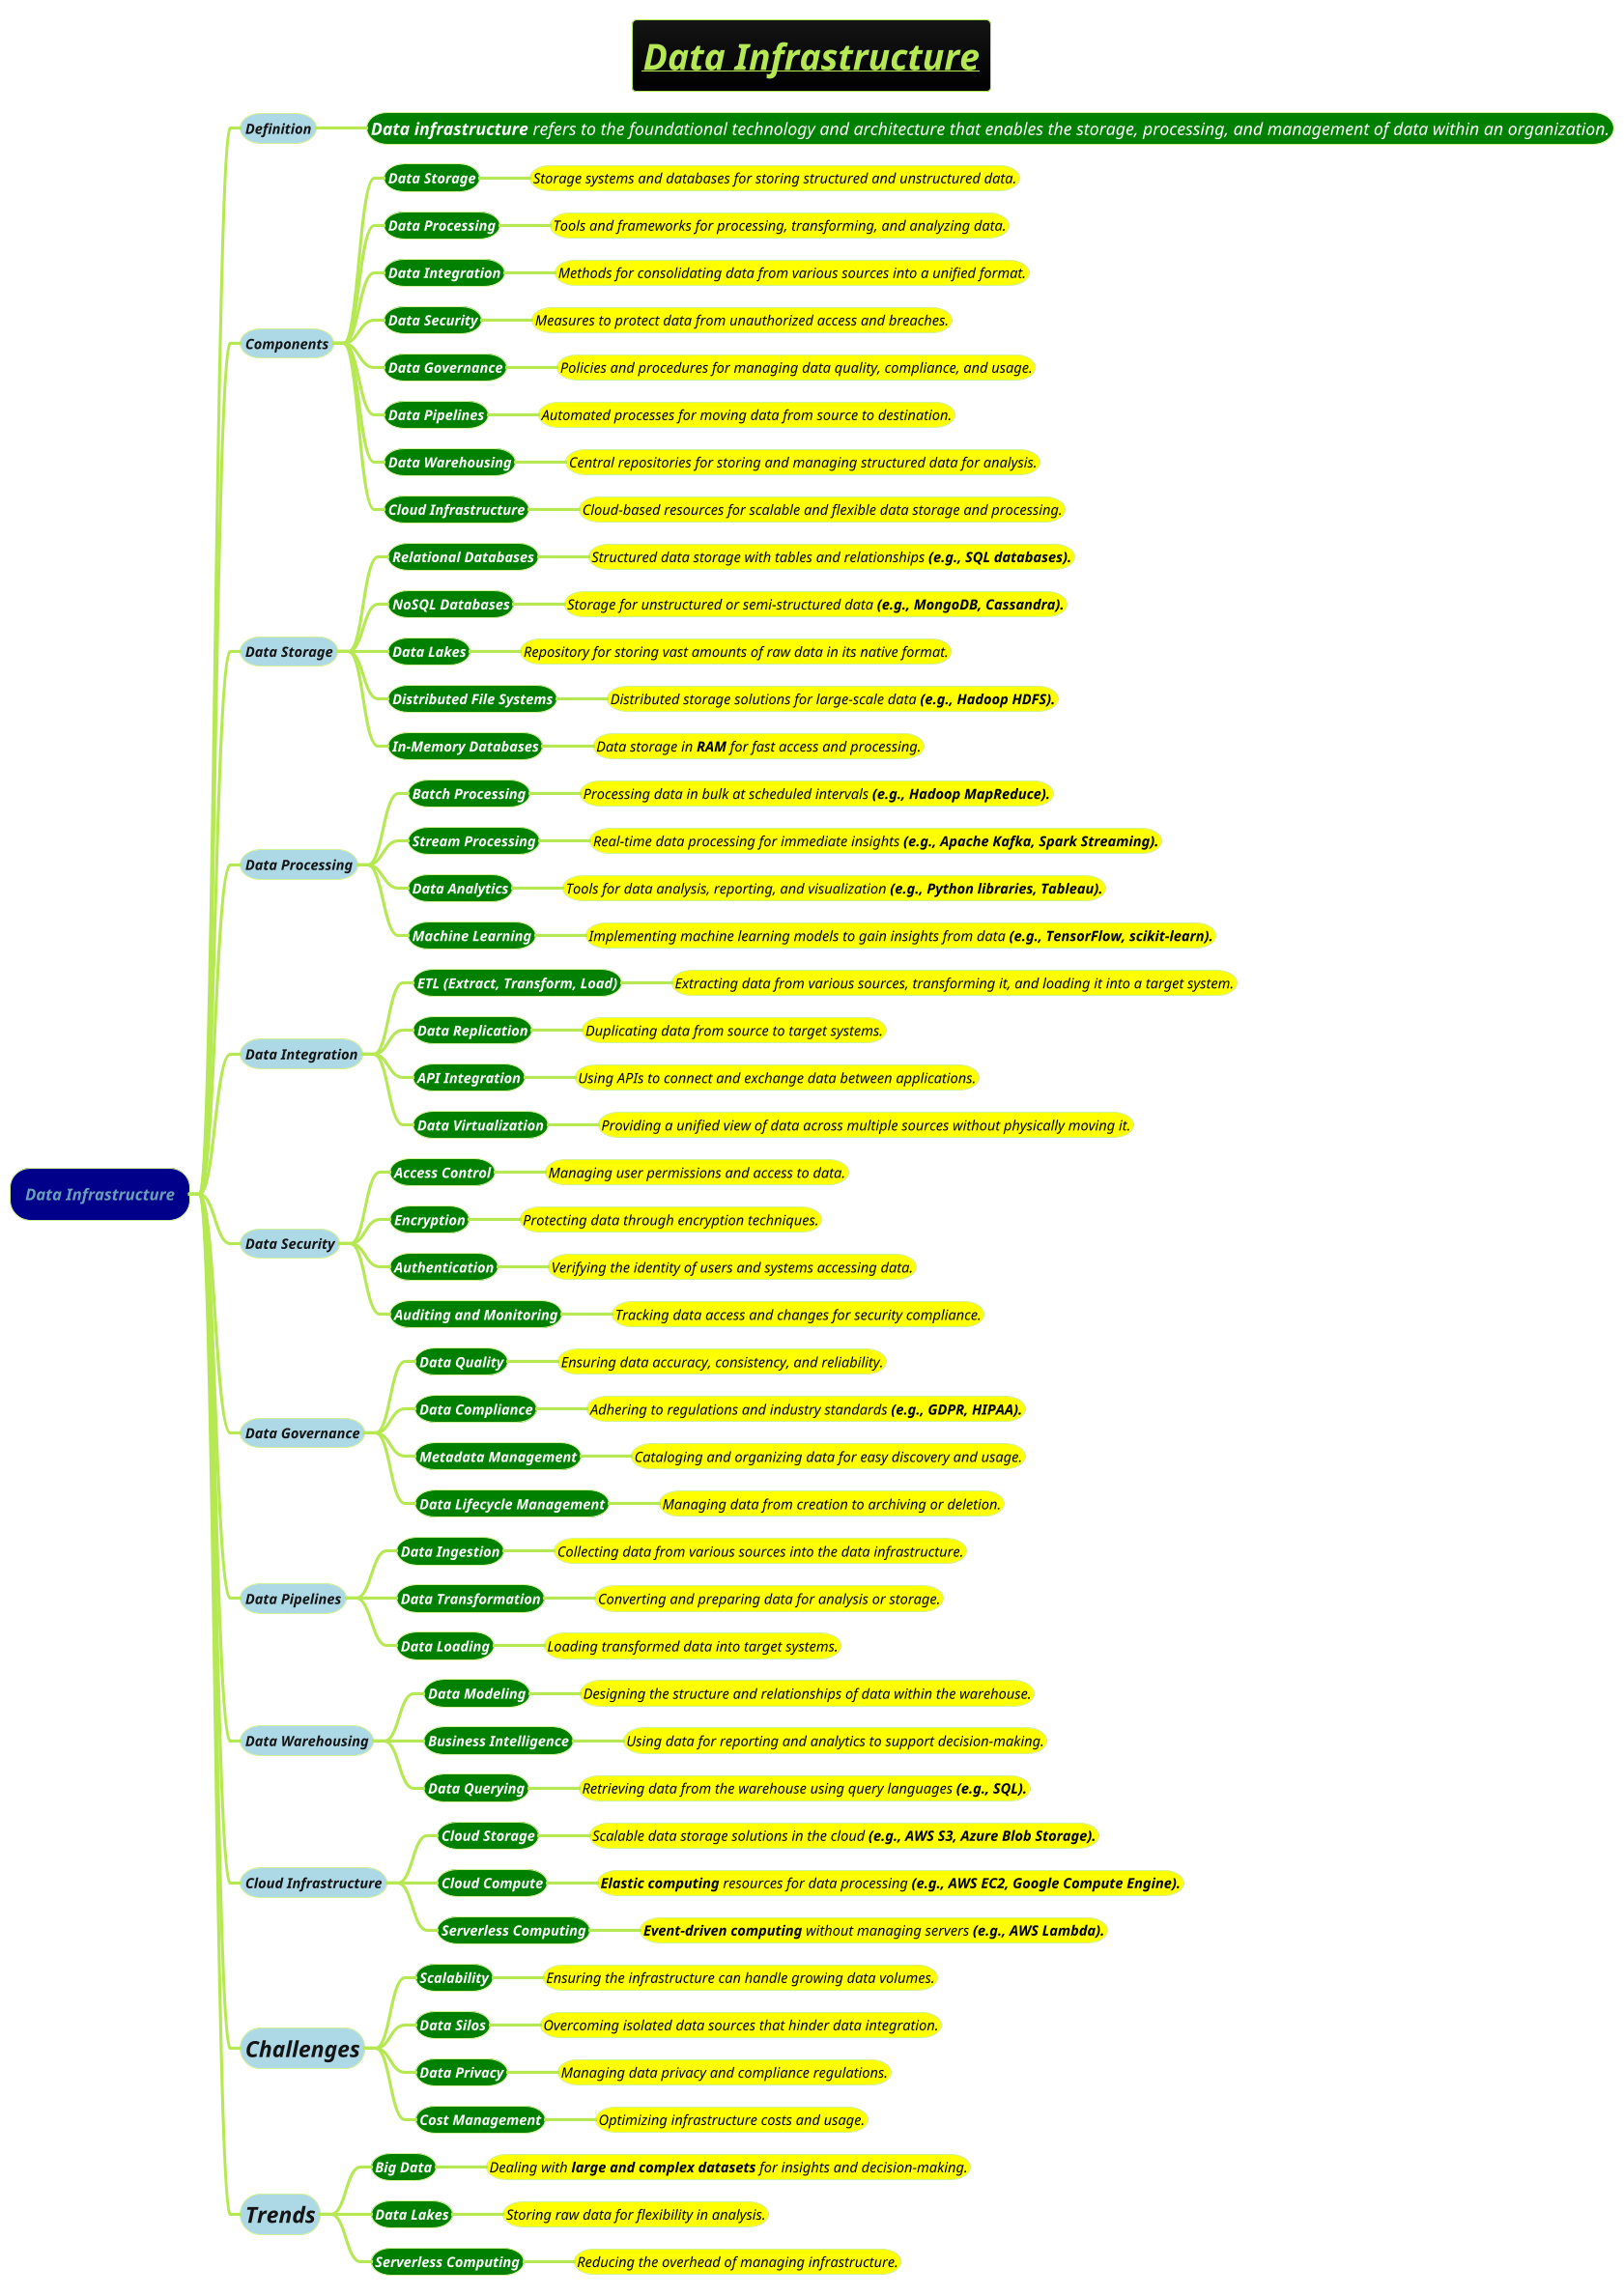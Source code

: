@startmindmap
title =<i><u><b>Data Infrastructure
!theme hacker



*[#darkblue] <i>Data Infrastructure
**[#lightblue] <i><size:14>Definition
***[#green] <i><size:17><color #white>**Data infrastructure** refers to the foundational technology and architecture that enables the storage, processing, and management of data within an organization.

**[#lightblue] <i><size:14>Components
***[#green] <i><size:14><color #white><b>Data Storage
****[#yellow] <i><size:14><color #black>Storage systems and databases for storing structured and unstructured data.
***[#green] <i><size:14><color #white><b>Data Processing
****[#yellow] <i><size:14><color #black>Tools and frameworks for processing, transforming, and analyzing data.
***[#green] <i><size:14><color #white><b>Data Integration
****[#yellow] <i><size:14><color #black>Methods for consolidating data from various sources into a unified format.
***[#green] <i><size:14><color #white><b>Data Security
****[#yellow] <i><size:14><color #black>Measures to protect data from unauthorized access and breaches.
***[#green] <i><size:14><color #white><b>Data Governance
****[#yellow] <i><size:14><color #black>Policies and procedures for managing data quality, compliance, and usage.
***[#green] <i><size:14><color #white><b>Data Pipelines
****[#yellow] <i><size:14><color #black>Automated processes for moving data from source to destination.
***[#green] <i><size:14><color #white><b>Data Warehousing
****[#yellow] <i><size:14><color #black>Central repositories for storing and managing structured data for analysis.
***[#green] <i><size:14><color #white><b>Cloud Infrastructure
****[#yellow] <i><size:14><color #black>Cloud-based resources for scalable and flexible data storage and processing.

**[#lightblue] <i><size:14>Data Storage
***[#green] <i><size:14><color #white><b>Relational Databases
****[#yellow] <i><size:14><color #black>Structured data storage with tables and relationships <b>(e.g., SQL databases).
***[#green] <i><size:14><color #white><b>NoSQL Databases
****[#yellow] <i><size:14><color #black>Storage for unstructured or semi-structured data <b>(e.g., MongoDB, Cassandra).
***[#green] <i><size:14><color #white><b>Data Lakes
****[#yellow] <i><size:14><color #black>Repository for storing vast amounts of raw data in its native format.
***[#green] <i><size:14><color #white><b>Distributed File Systems
****[#yellow] <i><size:14><color #black>Distributed storage solutions for large-scale data <b>(e.g., Hadoop HDFS).
***[#green] <i><size:14><color #white><b>In-Memory Databases
****[#yellow] <i><size:14><color #black>Data storage in **RAM** for fast access and processing.

**[#lightblue] <i><size:14>Data Processing
***[#green] <i><size:14><color #white><b>Batch Processing
****[#yellow] <i><size:14><color #black>Processing data in bulk at scheduled intervals <b>(e.g., Hadoop MapReduce).
***[#green] <i><size:14><color #white><b>Stream Processing
****[#yellow] <i><size:14><color #black>Real-time data processing for immediate insights <b>(e.g., Apache Kafka, Spark Streaming).
***[#green] <i><size:14><color #white><b>Data Analytics
****[#yellow] <i><size:14><color #black>Tools for data analysis, reporting, and visualization <b>(e.g., Python libraries, Tableau).
***[#green] <i><size:14><color #white><b>Machine Learning
****[#yellow] <i><size:14><color #black>Implementing machine learning models to gain insights from data <b>(e.g., TensorFlow, scikit-learn).

**[#lightblue] <i><size:14>Data Integration
***[#green] <i><size:14><color #white><b>ETL <b>(Extract, Transform, Load)
****[#yellow] <i><size:14><color #black>Extracting data from various sources, transforming it, and loading it into a target system.
***[#green] <i><size:14><color #white><b>Data Replication
****[#yellow] <i><size:14><color #black>Duplicating data from source to target systems.
***[#green] <i><size:14><color #white><b>API Integration
****[#yellow] <i><size:14><color #black>Using APIs to connect and exchange data between applications.
***[#green] <i><size:14><color #white><b>Data Virtualization
****[#yellow] <i><size:14><color #black>Providing a unified view of data across multiple sources without physically moving it.

**[#lightblue] <i><size:14>Data Security
***[#green] <i><size:14><color #white><b>Access Control
****[#yellow] <i><size:14><color #black>Managing user permissions and access to data.
***[#green] <i><size:14><color #white><b>Encryption
****[#yellow] <i><size:14><color #black>Protecting data through encryption techniques.
***[#green] <i><size:14><color #white><b>Authentication
****[#yellow] <i><size:14><color #black>Verifying the identity of users and systems accessing data.
***[#green] <i><size:14><color #white><b>Auditing and Monitoring
****[#yellow] <i><size:14><color #black>Tracking data access and changes for security compliance.

**[#lightblue] <i><size:14>Data Governance
***[#green] <i><size:14><color #white><b>Data Quality
****[#yellow] <i><size:14><color #black>Ensuring data accuracy, consistency, and reliability.
***[#green] <i><size:14><color #white><b>Data Compliance
****[#yellow] <i><size:14><color #black>Adhering to regulations and industry standards <b>(e.g., GDPR, HIPAA).
***[#green] <i><size:14><color #white><b>Metadata Management
****[#yellow] <i><size:14><color #black>Cataloging and organizing data for easy discovery and usage.
***[#green] <i><size:14><color #white><b>Data Lifecycle Management
****[#yellow] <i><size:14><color #black>Managing data from creation to archiving or deletion.

**[#lightblue] <i><size:14>Data Pipelines
***[#green] <i><size:14><color #white><b>Data Ingestion
****[#yellow] <i><size:14><color #black>Collecting data from various sources into the data infrastructure.
***[#green] <i><size:14><color #white><b>Data Transformation
****[#yellow] <i><size:14><color #black>Converting and preparing data for analysis or storage.
***[#green] <i><size:14><color #white><b>Data Loading
****[#yellow] <i><size:14><color #black>Loading transformed data into target systems.

**[#lightblue] <i><size:14>Data Warehousing
***[#green] <i><size:14><color #white><b>Data Modeling
****[#yellow] <i><size:14><color #black>Designing the structure and relationships of data within the warehouse.
***[#green] <i><size:14><color #white><b>Business Intelligence
****[#yellow] <i><size:14><color #black>Using data for reporting and analytics to support decision-making.
***[#green] <i><size:14><color #white><b>Data Querying
****[#yellow] <i><size:14><color #black>Retrieving data from the warehouse using query languages <b>(e.g., SQL).

**[#lightblue] <i><size:14>Cloud Infrastructure
***[#green] <i><size:14><color #white><b>Cloud Storage
****[#yellow] <i><size:14><color #black>Scalable data storage solutions in the cloud <b>(e.g., AWS S3, Azure Blob Storage).
***[#green] <i><size:14><color #white><b>Cloud Compute
****[#yellow] <i><size:14><color #black>**Elastic computing** resources for data processing <b>(e.g., AWS EC2, Google Compute Engine).
***[#green] <i><size:14><color #white><b>Serverless Computing
****[#yellow] <i><size:14><color #black>**Event-driven computing** without managing servers <b>(e.g., AWS Lambda).

**[#lightblue] <i><size:22>Challenges
***[#green] <i><size:14><color #white><b>Scalability
****[#yellow] <i><size:14><color #black>Ensuring the infrastructure can handle growing data volumes.
***[#green] <i><size:14><color #white><b>Data Silos
****[#yellow] <i><size:14><color #black>Overcoming isolated data sources that hinder data integration.
***[#green] <i><size:14><color #white><b>Data Privacy
****[#yellow] <i><size:14><color #black>Managing data privacy and compliance regulations.
***[#green] <i><size:14><color #white><b>Cost Management
****[#yellow] <i><size:14><color #black>Optimizing infrastructure costs and usage.

**[#lightblue] <i><size:22>Trends
***[#green] <i><size:14><color #white><b>Big Data
****[#yellow] <i><size:14><color #black>Dealing with **large and complex datasets** for insights and decision-making.
***[#green] <i><size:14><color #white><b>Data Lakes
****[#yellow] <i><size:14><color #black>Storing raw data for flexibility in analysis.
***[#green] <i><size:14><color #white><b>Serverless Computing
****[#yellow] <i><size:14><color #black>Reducing the overhead of managing infrastructure.

@endmindmap
